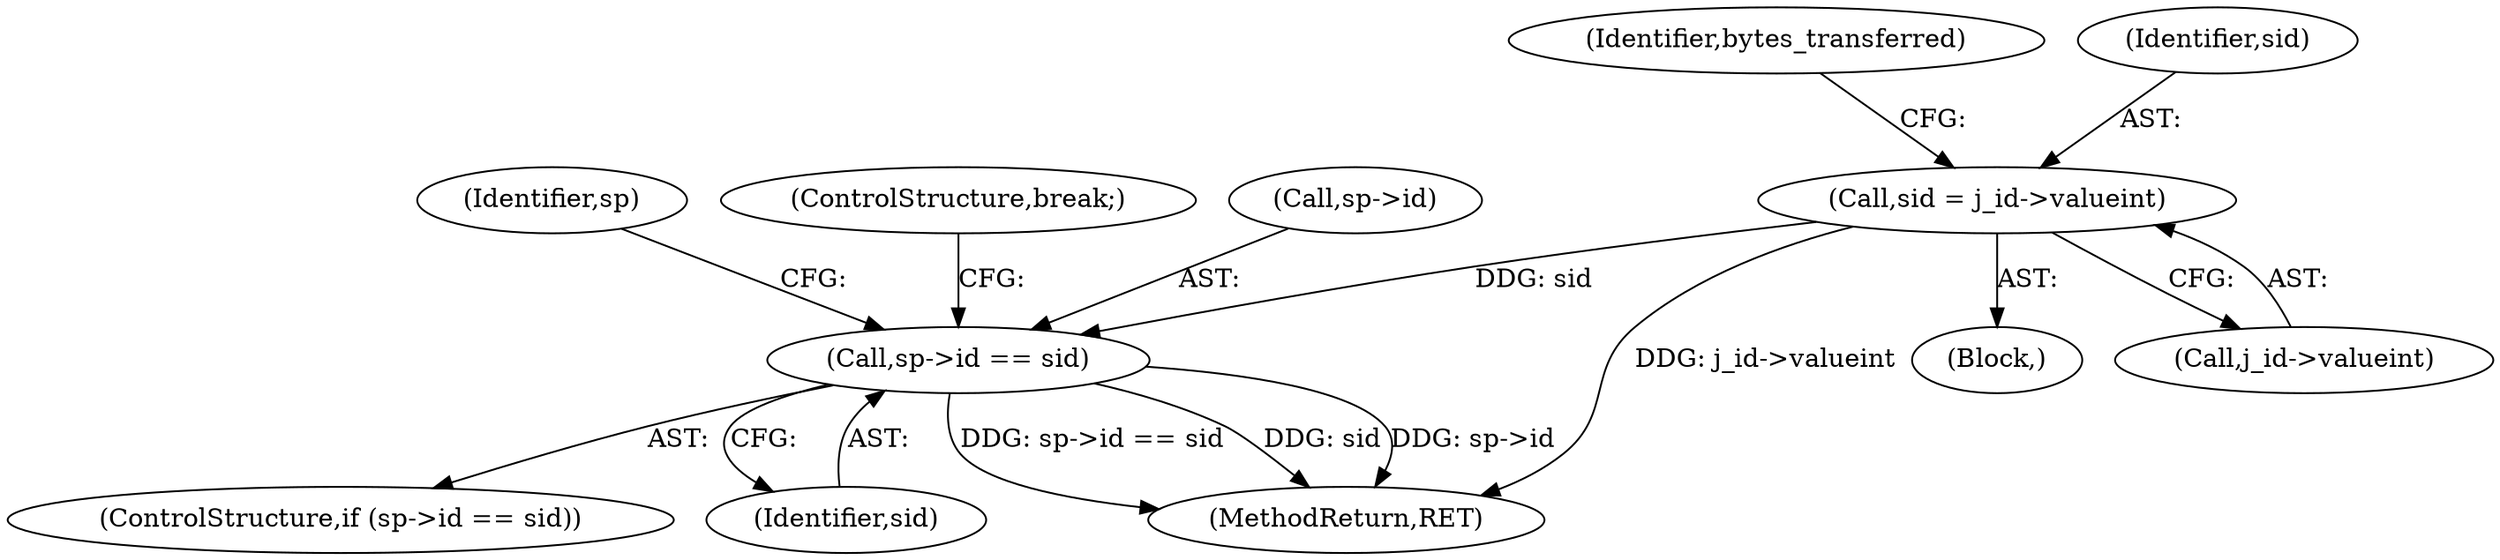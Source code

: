 digraph "0_iperf_91f2fa59e8ed80dfbf400add0164ee0e508e412a_48@pointer" {
"1000398" [label="(Call,sp->id == sid)"];
"1000367" [label="(Call,sid = j_id->valueint)"];
"1000406" [label="(Identifier,sp)"];
"1000403" [label="(ControlStructure,break;)"];
"1000398" [label="(Call,sp->id == sid)"];
"1000397" [label="(ControlStructure,if (sp->id == sid))"];
"1000402" [label="(Identifier,sid)"];
"1000510" [label="(MethodReturn,RET)"];
"1000366" [label="(Block,)"];
"1000373" [label="(Identifier,bytes_transferred)"];
"1000369" [label="(Call,j_id->valueint)"];
"1000367" [label="(Call,sid = j_id->valueint)"];
"1000368" [label="(Identifier,sid)"];
"1000399" [label="(Call,sp->id)"];
"1000398" -> "1000397"  [label="AST: "];
"1000398" -> "1000402"  [label="CFG: "];
"1000399" -> "1000398"  [label="AST: "];
"1000402" -> "1000398"  [label="AST: "];
"1000403" -> "1000398"  [label="CFG: "];
"1000406" -> "1000398"  [label="CFG: "];
"1000398" -> "1000510"  [label="DDG: sp->id == sid"];
"1000398" -> "1000510"  [label="DDG: sid"];
"1000398" -> "1000510"  [label="DDG: sp->id"];
"1000367" -> "1000398"  [label="DDG: sid"];
"1000367" -> "1000366"  [label="AST: "];
"1000367" -> "1000369"  [label="CFG: "];
"1000368" -> "1000367"  [label="AST: "];
"1000369" -> "1000367"  [label="AST: "];
"1000373" -> "1000367"  [label="CFG: "];
"1000367" -> "1000510"  [label="DDG: j_id->valueint"];
}
